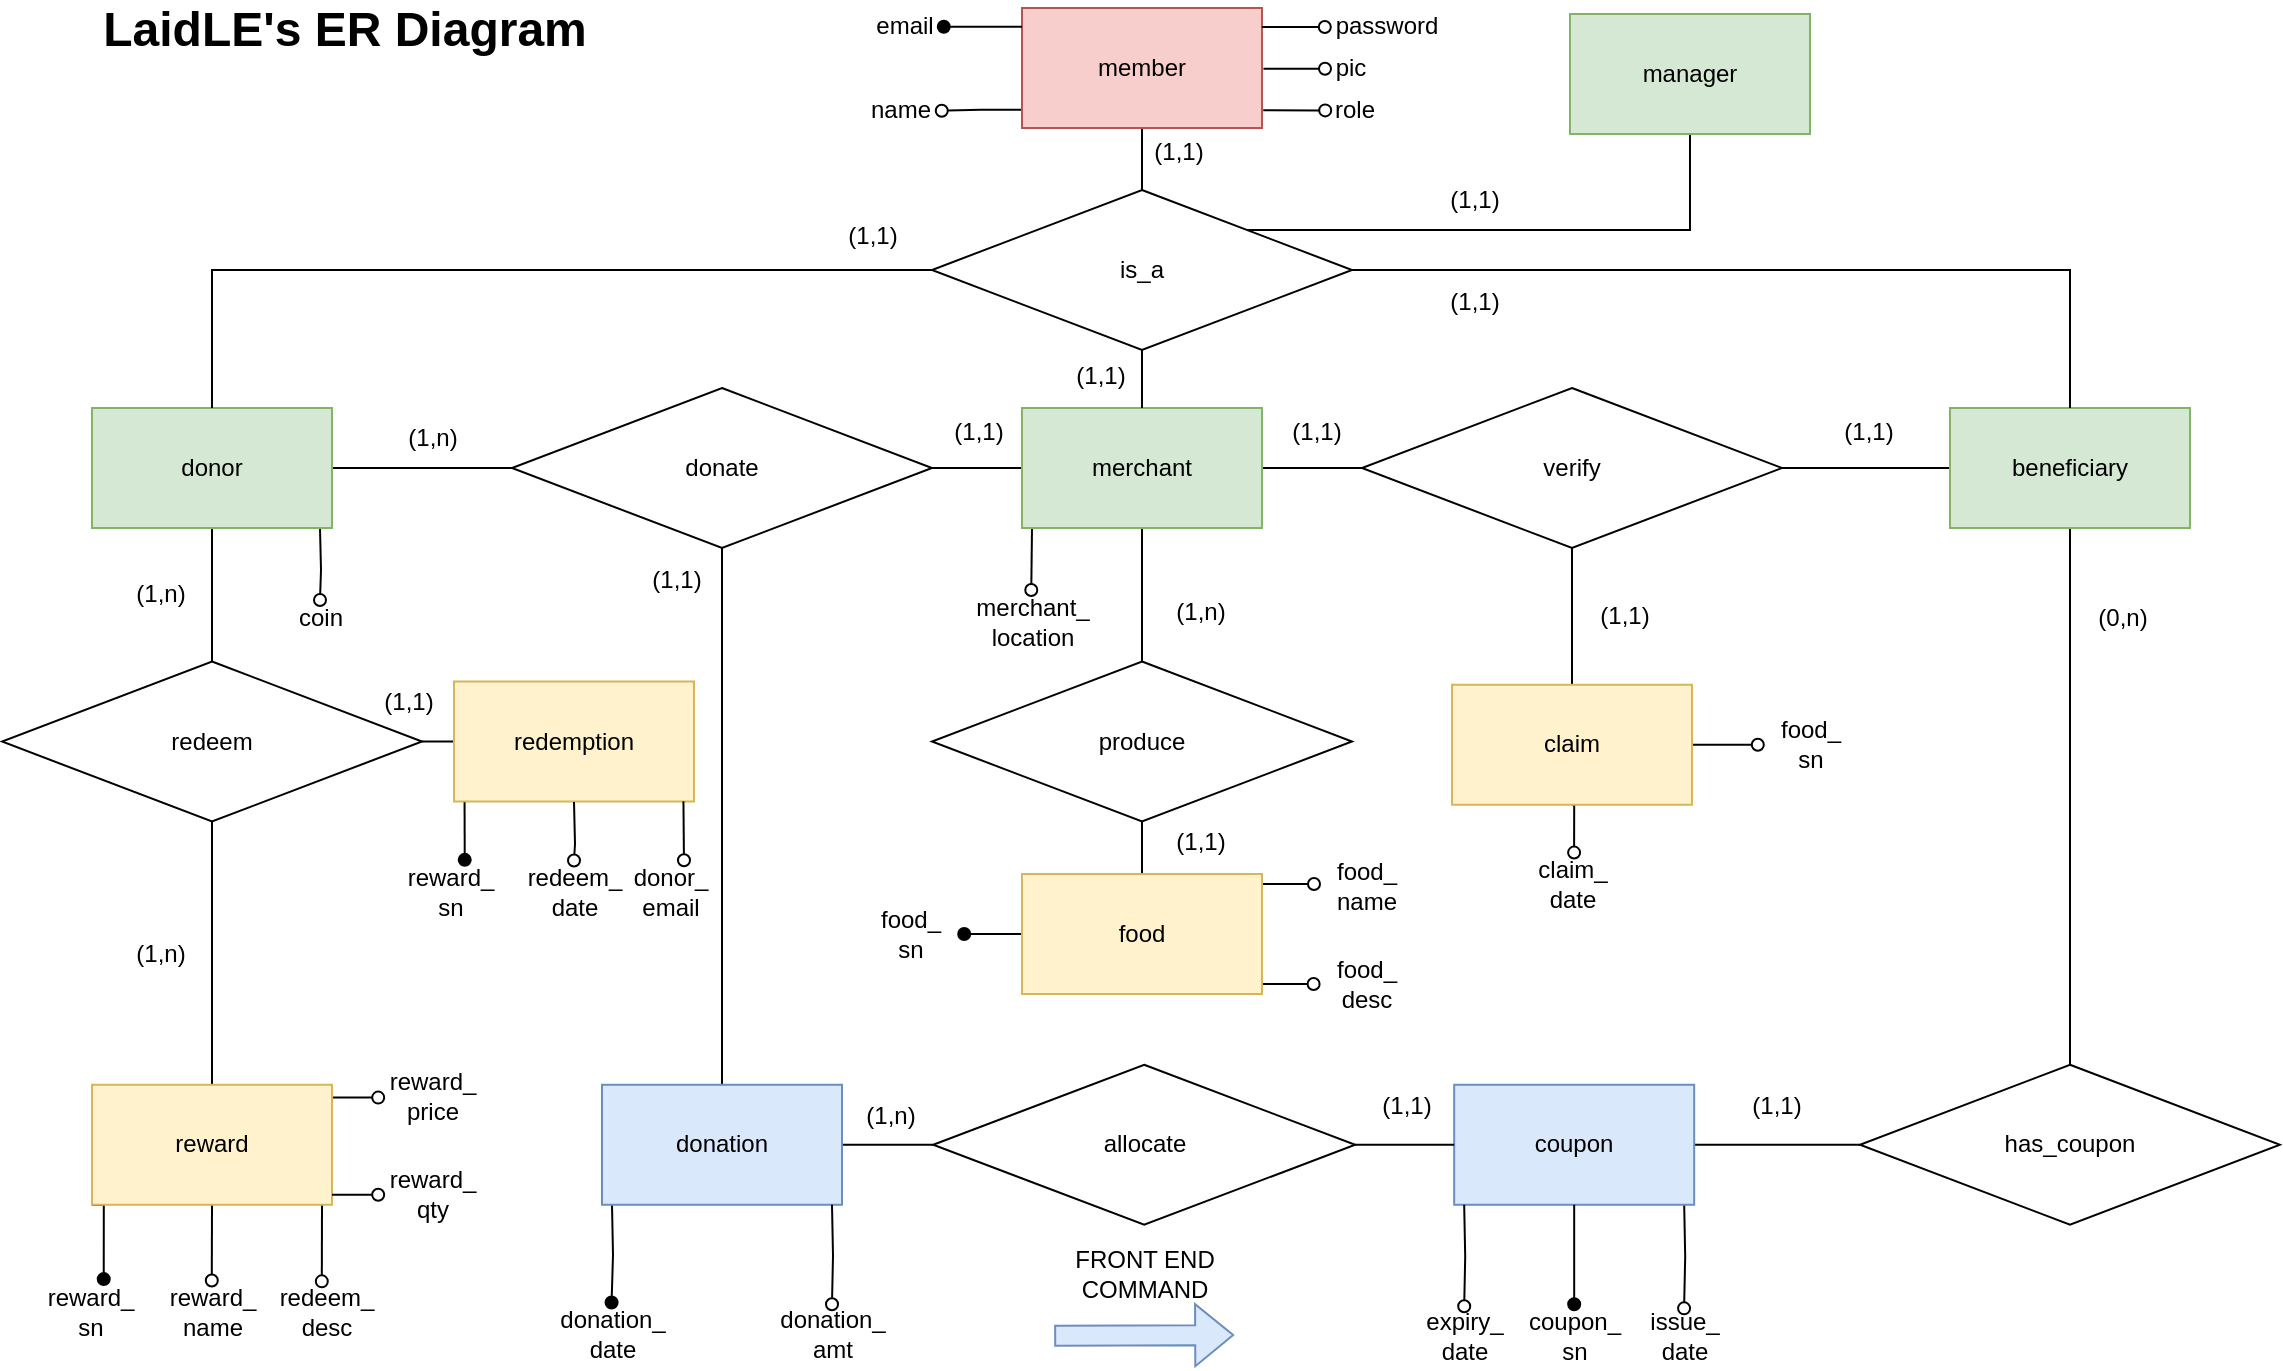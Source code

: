<mxfile version="17.4.0" type="device"><diagram id="Ll71JMtTdpwGDmyY4f-G" name="Page-1"><mxGraphModel dx="-1907" dy="156" grid="0" gridSize="10" guides="1" tooltips="1" connect="1" arrows="1" fold="1" page="1" pageScale="1" pageWidth="1169" pageHeight="827" background="none" math="0" shadow="0"><root><mxCell id="0"/><mxCell id="1" parent="0"/><mxCell id="EBLG6tYveu8E32CvsQGy-192" value="" style="edgeStyle=orthogonalEdgeStyle;rounded=0;orthogonalLoop=1;jettySize=auto;html=1;endArrow=oval;endFill=0;" parent="1" target="EBLG6tYveu8E32CvsQGy-197" edge="1"><mxGeometry relative="1" as="geometry"><mxPoint x="2512" y="333" as="sourcePoint"/></mxGeometry></mxCell><mxCell id="EBLG6tYveu8E32CvsQGy-193" value="" style="edgeStyle=orthogonalEdgeStyle;rounded=0;orthogonalLoop=1;jettySize=auto;html=1;endArrow=none;endFill=0;" parent="1" source="EBLG6tYveu8E32CvsQGy-196" target="EBLG6tYveu8E32CvsQGy-200" edge="1"><mxGeometry relative="1" as="geometry"/></mxCell><mxCell id="7zLdXBT2QUrFec9vhoCK-71" style="edgeStyle=orthogonalEdgeStyle;rounded=0;orthogonalLoop=1;jettySize=auto;html=1;exitX=0.5;exitY=1;exitDx=0;exitDy=0;entryX=0.5;entryY=0;entryDx=0;entryDy=0;endArrow=none;endFill=0;" parent="1" source="EBLG6tYveu8E32CvsQGy-196" target="7zLdXBT2QUrFec9vhoCK-43" edge="1"><mxGeometry relative="1" as="geometry"/></mxCell><mxCell id="EBLG6tYveu8E32CvsQGy-196" value="donor" style="rounded=0;whiteSpace=wrap;html=1;fillColor=#d5e8d4;strokeColor=#82b366;" parent="1" vertex="1"><mxGeometry x="2398" y="273" width="120" height="60" as="geometry"/></mxCell><mxCell id="EBLG6tYveu8E32CvsQGy-197" value="coin" style="text;html=1;align=center;verticalAlign=middle;resizable=0;points=[];autosize=1;strokeColor=none;fillColor=none;" parent="1" vertex="1"><mxGeometry x="2496" y="369" width="32" height="18" as="geometry"/></mxCell><mxCell id="EBLG6tYveu8E32CvsQGy-198" style="edgeStyle=orthogonalEdgeStyle;rounded=0;orthogonalLoop=1;jettySize=auto;html=1;exitX=0.5;exitY=1;exitDx=0;exitDy=0;entryX=0.5;entryY=0;entryDx=0;entryDy=0;endArrow=none;endFill=0;" parent="1" source="EBLG6tYveu8E32CvsQGy-200" target="EBLG6tYveu8E32CvsQGy-255" edge="1"><mxGeometry relative="1" as="geometry"/></mxCell><mxCell id="EBLG6tYveu8E32CvsQGy-199" style="edgeStyle=orthogonalEdgeStyle;rounded=0;orthogonalLoop=1;jettySize=auto;html=1;exitX=1;exitY=0.5;exitDx=0;exitDy=0;entryX=0;entryY=0.5;entryDx=0;entryDy=0;endArrow=none;endFill=0;" parent="1" source="EBLG6tYveu8E32CvsQGy-200" target="EBLG6tYveu8E32CvsQGy-206" edge="1"><mxGeometry relative="1" as="geometry"/></mxCell><mxCell id="EBLG6tYveu8E32CvsQGy-200" value="donate" style="rhombus;whiteSpace=wrap;html=1;rounded=0;" parent="1" vertex="1"><mxGeometry x="2608" y="263" width="210" height="80" as="geometry"/></mxCell><mxCell id="EBLG6tYveu8E32CvsQGy-201" value="donation_&lt;br&gt;date" style="text;html=1;align=center;verticalAlign=middle;resizable=0;points=[];autosize=1;rounded=0;glass=0;" parent="1" vertex="1"><mxGeometry x="2623" y="720.52" width="70" height="30" as="geometry"/></mxCell><mxCell id="EBLG6tYveu8E32CvsQGy-202" value="donation_&lt;br&gt;amt" style="text;html=1;align=center;verticalAlign=middle;resizable=0;points=[];autosize=1;strokeColor=none;fillColor=none;" parent="1" vertex="1"><mxGeometry x="2733" y="721.13" width="70" height="30" as="geometry"/></mxCell><mxCell id="EBLG6tYveu8E32CvsQGy-203" value="" style="edgeStyle=orthogonalEdgeStyle;rounded=0;orthogonalLoop=1;jettySize=auto;html=1;endArrow=none;endFill=0;" parent="1" source="EBLG6tYveu8E32CvsQGy-206" target="EBLG6tYveu8E32CvsQGy-210" edge="1"><mxGeometry relative="1" as="geometry"/></mxCell><mxCell id="EBLG6tYveu8E32CvsQGy-205" style="edgeStyle=orthogonalEdgeStyle;rounded=0;orthogonalLoop=1;jettySize=auto;html=1;exitX=0;exitY=1;exitDx=0;exitDy=0;endArrow=oval;endFill=0;entryX=0.502;entryY=0;entryDx=0;entryDy=0;entryPerimeter=0;" parent="1" target="EBLG6tYveu8E32CvsQGy-242" edge="1"><mxGeometry relative="1" as="geometry"><mxPoint x="2868" y="333" as="sourcePoint"/></mxGeometry></mxCell><mxCell id="7zLdXBT2QUrFec9vhoCK-25" style="edgeStyle=orthogonalEdgeStyle;rounded=0;orthogonalLoop=1;jettySize=auto;html=1;exitX=0.5;exitY=1;exitDx=0;exitDy=0;entryX=0.5;entryY=0;entryDx=0;entryDy=0;endArrow=none;endFill=0;" parent="1" source="EBLG6tYveu8E32CvsQGy-206" target="7zLdXBT2QUrFec9vhoCK-22" edge="1"><mxGeometry relative="1" as="geometry"/></mxCell><mxCell id="EBLG6tYveu8E32CvsQGy-206" value="merchant" style="whiteSpace=wrap;html=1;rounded=0;fillColor=#d5e8d4;strokeColor=#82b366;" parent="1" vertex="1"><mxGeometry x="2863" y="273" width="120" height="60" as="geometry"/></mxCell><mxCell id="EBLG6tYveu8E32CvsQGy-207" value="" style="edgeStyle=orthogonalEdgeStyle;rounded=0;orthogonalLoop=1;jettySize=auto;html=1;endArrow=none;endFill=0;" parent="1" source="EBLG6tYveu8E32CvsQGy-210" target="EBLG6tYveu8E32CvsQGy-218" edge="1"><mxGeometry relative="1" as="geometry"/></mxCell><mxCell id="7zLdXBT2QUrFec9vhoCK-12" style="edgeStyle=orthogonalEdgeStyle;rounded=0;orthogonalLoop=1;jettySize=auto;html=1;exitX=0.5;exitY=1;exitDx=0;exitDy=0;entryX=0.5;entryY=0;entryDx=0;entryDy=0;endArrow=none;endFill=0;" parent="1" source="EBLG6tYveu8E32CvsQGy-210" target="7zLdXBT2QUrFec9vhoCK-11" edge="1"><mxGeometry relative="1" as="geometry"/></mxCell><mxCell id="EBLG6tYveu8E32CvsQGy-210" value="verify" style="rhombus;whiteSpace=wrap;html=1;rounded=0;" parent="1" vertex="1"><mxGeometry x="3033" y="263" width="210" height="80" as="geometry"/></mxCell><mxCell id="EBLG6tYveu8E32CvsQGy-217" style="edgeStyle=orthogonalEdgeStyle;rounded=0;orthogonalLoop=1;jettySize=auto;html=1;exitX=0.5;exitY=1;exitDx=0;exitDy=0;entryX=0.5;entryY=0;entryDx=0;entryDy=0;endArrow=none;endFill=0;" parent="1" source="EBLG6tYveu8E32CvsQGy-218" target="EBLG6tYveu8E32CvsQGy-248" edge="1"><mxGeometry relative="1" as="geometry"/></mxCell><mxCell id="EBLG6tYveu8E32CvsQGy-218" value="beneficiary" style="whiteSpace=wrap;html=1;rounded=0;fillColor=#d5e8d4;strokeColor=#82b366;" parent="1" vertex="1"><mxGeometry x="3327" y="273" width="120" height="60" as="geometry"/></mxCell><mxCell id="EBLG6tYveu8E32CvsQGy-221" value="FRONT END&lt;br&gt;COMMAND" style="text;html=1;align=center;verticalAlign=middle;resizable=0;points=[];autosize=1;strokeColor=none;fillColor=none;" parent="1" vertex="1"><mxGeometry x="2879.09" y="690.52" width="90" height="30" as="geometry"/></mxCell><mxCell id="EBLG6tYveu8E32CvsQGy-228" value="" style="shape=flexArrow;endArrow=classic;html=1;rounded=0;fillColor=#dae8fc;strokeColor=#6c8ebf;" parent="1" edge="1"><mxGeometry width="50" height="50" relative="1" as="geometry"><mxPoint x="2879.09" y="736.92" as="sourcePoint"/><mxPoint x="2969.09" y="736.52" as="targetPoint"/></mxGeometry></mxCell><mxCell id="EBLG6tYveu8E32CvsQGy-229" style="edgeStyle=orthogonalEdgeStyle;rounded=0;orthogonalLoop=1;jettySize=auto;html=1;exitX=0.5;exitY=0;exitDx=0;exitDy=0;entryX=0.5;entryY=1;entryDx=0;entryDy=0;endArrow=none;endFill=0;" parent="1" source="EBLG6tYveu8E32CvsQGy-231" target="EBLG6tYveu8E32CvsQGy-234" edge="1"><mxGeometry relative="1" as="geometry"/></mxCell><mxCell id="EBLG6tYveu8E32CvsQGy-230" style="edgeStyle=orthogonalEdgeStyle;rounded=0;orthogonalLoop=1;jettySize=auto;html=1;exitX=1;exitY=0;exitDx=0;exitDy=0;entryX=0.5;entryY=1;entryDx=0;entryDy=0;endArrow=none;endFill=0;" parent="1" source="EBLG6tYveu8E32CvsQGy-231" target="EBLG6tYveu8E32CvsQGy-236" edge="1"><mxGeometry relative="1" as="geometry"/></mxCell><mxCell id="7zLdXBT2QUrFec9vhoCK-1" style="edgeStyle=orthogonalEdgeStyle;rounded=0;orthogonalLoop=1;jettySize=auto;html=1;exitX=0;exitY=0.5;exitDx=0;exitDy=0;entryX=0.5;entryY=0;entryDx=0;entryDy=0;endArrow=none;endFill=0;" parent="1" source="EBLG6tYveu8E32CvsQGy-231" target="EBLG6tYveu8E32CvsQGy-196" edge="1"><mxGeometry relative="1" as="geometry"/></mxCell><mxCell id="7zLdXBT2QUrFec9vhoCK-2" style="edgeStyle=orthogonalEdgeStyle;rounded=0;orthogonalLoop=1;jettySize=auto;html=1;exitX=0.5;exitY=1;exitDx=0;exitDy=0;entryX=0.5;entryY=0;entryDx=0;entryDy=0;endArrow=none;endFill=0;" parent="1" source="EBLG6tYveu8E32CvsQGy-231" target="EBLG6tYveu8E32CvsQGy-206" edge="1"><mxGeometry relative="1" as="geometry"/></mxCell><mxCell id="7zLdXBT2QUrFec9vhoCK-3" style="edgeStyle=orthogonalEdgeStyle;rounded=0;orthogonalLoop=1;jettySize=auto;html=1;exitX=1;exitY=0.5;exitDx=0;exitDy=0;entryX=0.5;entryY=0;entryDx=0;entryDy=0;endArrow=none;endFill=0;" parent="1" source="EBLG6tYveu8E32CvsQGy-231" target="EBLG6tYveu8E32CvsQGy-218" edge="1"><mxGeometry relative="1" as="geometry"/></mxCell><mxCell id="EBLG6tYveu8E32CvsQGy-231" value="is_a" style="rhombus;whiteSpace=wrap;html=1;rounded=0;" parent="1" vertex="1"><mxGeometry x="2818" y="164" width="210" height="80" as="geometry"/></mxCell><mxCell id="EBLG6tYveu8E32CvsQGy-232" style="edgeStyle=orthogonalEdgeStyle;rounded=0;orthogonalLoop=1;jettySize=auto;html=1;exitX=1.005;exitY=0.853;exitDx=0;exitDy=0;endArrow=oval;endFill=0;entryX=0.019;entryY=0.499;entryDx=0;entryDy=0;entryPerimeter=0;exitPerimeter=0;" parent="1" source="EBLG6tYveu8E32CvsQGy-234" target="EBLG6tYveu8E32CvsQGy-235" edge="1"><mxGeometry relative="1" as="geometry"><mxPoint x="3018.296" y="123.667" as="targetPoint"/><mxPoint x="2974" y="124" as="sourcePoint"/></mxGeometry></mxCell><mxCell id="EBLG6tYveu8E32CvsQGy-233" style="edgeStyle=orthogonalEdgeStyle;rounded=0;orthogonalLoop=1;jettySize=auto;html=1;exitX=-0.001;exitY=0.848;exitDx=0;exitDy=0;entryX=1.022;entryY=0.519;entryDx=0;entryDy=0;entryPerimeter=0;endArrow=oval;endFill=0;exitPerimeter=0;" parent="1" source="EBLG6tYveu8E32CvsQGy-234" target="EBLG6tYveu8E32CvsQGy-237" edge="1"><mxGeometry relative="1" as="geometry"><mxPoint x="2858.5" y="124" as="sourcePoint"/></mxGeometry></mxCell><mxCell id="EBLG6tYveu8E32CvsQGy-234" value="member" style="whiteSpace=wrap;html=1;rounded=0;fillColor=#f8cecc;strokeColor=#b85450;" parent="1" vertex="1"><mxGeometry x="2863" y="73" width="120" height="60" as="geometry"/></mxCell><mxCell id="EBLG6tYveu8E32CvsQGy-235" value="role" style="text;html=1;align=center;verticalAlign=middle;resizable=0;points=[];autosize=1;strokeColor=none;fillColor=none;" parent="1" vertex="1"><mxGeometry x="3014" y="115" width="30" height="18" as="geometry"/></mxCell><mxCell id="EBLG6tYveu8E32CvsQGy-236" value="manager" style="rounded=0;whiteSpace=wrap;html=1;fillColor=#d5e8d4;strokeColor=#82b366;" parent="1" vertex="1"><mxGeometry x="3136.996" y="75.997" width="120" height="60" as="geometry"/></mxCell><mxCell id="EBLG6tYveu8E32CvsQGy-237" value="name" style="text;html=1;align=center;verticalAlign=middle;resizable=0;points=[];autosize=1;strokeColor=none;fillColor=none;" parent="1" vertex="1"><mxGeometry x="2782" y="115" width="40" height="18" as="geometry"/></mxCell><mxCell id="EBLG6tYveu8E32CvsQGy-238" style="edgeStyle=orthogonalEdgeStyle;rounded=0;orthogonalLoop=1;jettySize=auto;html=1;exitX=0;exitY=0.156;exitDx=0;exitDy=0;entryX=1.022;entryY=0.519;entryDx=0;entryDy=0;entryPerimeter=0;endArrow=oval;endFill=1;exitPerimeter=0;" parent="1" source="EBLG6tYveu8E32CvsQGy-234" target="EBLG6tYveu8E32CvsQGy-239" edge="1"><mxGeometry relative="1" as="geometry"><mxPoint x="2858.5" y="82" as="sourcePoint"/></mxGeometry></mxCell><mxCell id="EBLG6tYveu8E32CvsQGy-239" value="email" style="text;html=1;align=center;verticalAlign=middle;resizable=0;points=[];autosize=1;strokeColor=none;fillColor=none;" parent="1" vertex="1"><mxGeometry x="2784.09" y="73" width="39" height="18" as="geometry"/></mxCell><mxCell id="EBLG6tYveu8E32CvsQGy-240" style="edgeStyle=orthogonalEdgeStyle;rounded=0;orthogonalLoop=1;jettySize=auto;html=1;endArrow=oval;endFill=0;entryX=0.007;entryY=0.519;entryDx=0;entryDy=0;entryPerimeter=0;exitX=0.999;exitY=0.159;exitDx=0;exitDy=0;exitPerimeter=0;" parent="1" source="EBLG6tYveu8E32CvsQGy-234" target="EBLG6tYveu8E32CvsQGy-241" edge="1"><mxGeometry relative="1" as="geometry"><mxPoint x="3018.296" y="81.667" as="targetPoint"/><mxPoint x="2985" y="82" as="sourcePoint"/><Array as="points"/></mxGeometry></mxCell><mxCell id="EBLG6tYveu8E32CvsQGy-241" value="password" style="text;html=1;align=center;verticalAlign=middle;resizable=0;points=[];autosize=1;strokeColor=none;fillColor=none;" parent="1" vertex="1"><mxGeometry x="3014" y="73" width="61" height="18" as="geometry"/></mxCell><mxCell id="EBLG6tYveu8E32CvsQGy-242" value="merchant_&lt;br&gt;location" style="text;html=1;align=center;verticalAlign=middle;resizable=0;points=[];autosize=1;strokeColor=none;fillColor=none;" parent="1" vertex="1"><mxGeometry x="2834" y="364" width="67" height="32" as="geometry"/></mxCell><mxCell id="EBLG6tYveu8E32CvsQGy-245" style="edgeStyle=orthogonalEdgeStyle;rounded=0;orthogonalLoop=1;jettySize=auto;html=1;exitX=1;exitY=1;exitDx=0;exitDy=0;entryX=0.499;entryY=0.965;entryDx=0;entryDy=0;entryPerimeter=0;endArrow=oval;endFill=0;" parent="1" target="EBLG6tYveu8E32CvsQGy-253" edge="1"><mxGeometry relative="1" as="geometry"><mxPoint x="3194.09" y="671.38" as="sourcePoint"/></mxGeometry></mxCell><mxCell id="EBLG6tYveu8E32CvsQGy-246" style="edgeStyle=orthogonalEdgeStyle;rounded=0;orthogonalLoop=1;jettySize=auto;html=1;exitX=1;exitY=0.5;exitDx=0;exitDy=0;entryX=0;entryY=0.5;entryDx=0;entryDy=0;endArrow=none;endFill=0;" parent="1" source="EBLG6tYveu8E32CvsQGy-247" target="EBLG6tYveu8E32CvsQGy-248" edge="1"><mxGeometry relative="1" as="geometry"/></mxCell><mxCell id="EBLG6tYveu8E32CvsQGy-247" value="coupon" style="whiteSpace=wrap;html=1;fillColor=#dae8fc;strokeColor=#6c8ebf;" parent="1" vertex="1"><mxGeometry x="3079.09" y="611.38" width="120" height="60" as="geometry"/></mxCell><mxCell id="EBLG6tYveu8E32CvsQGy-248" value="has_coupon" style="rhombus;whiteSpace=wrap;html=1;rounded=0;" parent="1" vertex="1"><mxGeometry x="3282" y="601.38" width="210" height="80" as="geometry"/></mxCell><mxCell id="EBLG6tYveu8E32CvsQGy-249" value="" style="edgeStyle=orthogonalEdgeStyle;rounded=0;orthogonalLoop=1;jettySize=auto;html=1;endArrow=oval;endFill=0;exitX=0;exitY=1;exitDx=0;exitDy=0;" parent="1" target="EBLG6tYveu8E32CvsQGy-251" edge="1"><mxGeometry relative="1" as="geometry"><mxPoint x="3084.09" y="671.38" as="sourcePoint"/></mxGeometry></mxCell><mxCell id="EBLG6tYveu8E32CvsQGy-250" value="" style="edgeStyle=orthogonalEdgeStyle;rounded=0;orthogonalLoop=1;jettySize=auto;html=1;endArrow=oval;endFill=1;exitX=0.5;exitY=1;exitDx=0;exitDy=0;" parent="1" source="EBLG6tYveu8E32CvsQGy-247" target="EBLG6tYveu8E32CvsQGy-252" edge="1"><mxGeometry relative="1" as="geometry"><mxPoint x="3139.09" y="671.16" as="sourcePoint"/></mxGeometry></mxCell><mxCell id="EBLG6tYveu8E32CvsQGy-251" value="expiry_&lt;br&gt;date" style="text;html=1;align=center;verticalAlign=middle;resizable=0;points=[];autosize=1;strokeColor=none;fillColor=none;flipV=1;" parent="1" vertex="1"><mxGeometry x="3059.09" y="722.13" width="50" height="30" as="geometry"/></mxCell><mxCell id="EBLG6tYveu8E32CvsQGy-252" value="coupon_&lt;br&gt;sn" style="text;html=1;align=center;verticalAlign=middle;resizable=0;points=[];autosize=1;strokeColor=none;fillColor=none;flipV=1;fontColor=#000000;" parent="1" vertex="1"><mxGeometry x="3111.09" y="721.13" width="56" height="32" as="geometry"/></mxCell><mxCell id="EBLG6tYveu8E32CvsQGy-253" value="issue_&lt;br&gt;date" style="text;html=1;align=center;verticalAlign=middle;resizable=0;points=[];autosize=1;strokeColor=none;fillColor=none;flipV=1;" parent="1" vertex="1"><mxGeometry x="3169.09" y="722.13" width="50" height="30" as="geometry"/></mxCell><mxCell id="EBLG6tYveu8E32CvsQGy-254" style="edgeStyle=orthogonalEdgeStyle;rounded=0;orthogonalLoop=1;jettySize=auto;html=1;exitX=1;exitY=0.5;exitDx=0;exitDy=0;entryX=0;entryY=0.5;entryDx=0;entryDy=0;endArrow=none;endFill=0;" parent="1" source="EBLG6tYveu8E32CvsQGy-255" target="EBLG6tYveu8E32CvsQGy-257" edge="1"><mxGeometry relative="1" as="geometry"/></mxCell><mxCell id="7zLdXBT2QUrFec9vhoCK-42" style="edgeStyle=orthogonalEdgeStyle;rounded=0;orthogonalLoop=1;jettySize=auto;html=1;exitX=0;exitY=1;exitDx=0;exitDy=0;entryX=0.497;entryY=-0.008;entryDx=0;entryDy=0;entryPerimeter=0;endArrow=oval;endFill=1;" parent="1" target="EBLG6tYveu8E32CvsQGy-201" edge="1"><mxGeometry relative="1" as="geometry"><mxPoint x="2658" y="671.38" as="sourcePoint"/></mxGeometry></mxCell><mxCell id="EBLG6tYveu8E32CvsQGy-255" value="donation" style="whiteSpace=wrap;html=1;fillColor=#dae8fc;strokeColor=#6c8ebf;" parent="1" vertex="1"><mxGeometry x="2653" y="611.38" width="120" height="60" as="geometry"/></mxCell><mxCell id="EBLG6tYveu8E32CvsQGy-256" style="edgeStyle=orthogonalEdgeStyle;rounded=0;orthogonalLoop=1;jettySize=auto;html=1;entryX=0;entryY=0.5;entryDx=0;entryDy=0;endArrow=none;endFill=0;exitX=1;exitY=0.5;exitDx=0;exitDy=0;" parent="1" source="EBLG6tYveu8E32CvsQGy-257" target="EBLG6tYveu8E32CvsQGy-247" edge="1"><mxGeometry relative="1" as="geometry"><mxPoint x="3004.39" y="643.13" as="sourcePoint"/></mxGeometry></mxCell><mxCell id="EBLG6tYveu8E32CvsQGy-257" value="allocate" style="rhombus;whiteSpace=wrap;html=1;rounded=0;" parent="1" vertex="1"><mxGeometry x="2818.59" y="601.38" width="211" height="80" as="geometry"/></mxCell><mxCell id="EBLG6tYveu8E32CvsQGy-259" value="(1,1)" style="text;html=1;align=center;verticalAlign=middle;resizable=0;points=[];autosize=1;strokeColor=none;fillColor=none;" parent="1" vertex="1"><mxGeometry x="3071" y="160" width="35" height="18" as="geometry"/></mxCell><mxCell id="EBLG6tYveu8E32CvsQGy-263" value="(1,1)" style="text;html=1;align=center;verticalAlign=middle;resizable=0;points=[];autosize=1;strokeColor=none;fillColor=none;" parent="1" vertex="1"><mxGeometry x="2992.09" y="276.25" width="35" height="18" as="geometry"/></mxCell><mxCell id="EBLG6tYveu8E32CvsQGy-264" value="(1,1)" style="text;html=1;align=center;verticalAlign=middle;resizable=0;points=[];autosize=1;strokeColor=none;fillColor=none;" parent="1" vertex="1"><mxGeometry x="3268" y="276.25" width="35" height="18" as="geometry"/></mxCell><mxCell id="EBLG6tYveu8E32CvsQGy-265" value="(1,1)" style="text;html=1;align=center;verticalAlign=middle;resizable=0;points=[];autosize=1;strokeColor=none;fillColor=none;" parent="1" vertex="1"><mxGeometry x="2884" y="248" width="35" height="18" as="geometry"/></mxCell><mxCell id="EBLG6tYveu8E32CvsQGy-266" value="(1,1)" style="text;html=1;align=center;verticalAlign=middle;resizable=0;points=[];autosize=1;strokeColor=none;fillColor=none;" parent="1" vertex="1"><mxGeometry x="2770" y="178" width="35" height="18" as="geometry"/></mxCell><mxCell id="EBLG6tYveu8E32CvsQGy-267" value="(1,1)" style="text;html=1;align=center;verticalAlign=middle;resizable=0;points=[];autosize=1;strokeColor=none;fillColor=none;" parent="1" vertex="1"><mxGeometry x="3071" y="211" width="35" height="18" as="geometry"/></mxCell><mxCell id="EBLG6tYveu8E32CvsQGy-268" value="(1,1)" style="text;html=1;align=center;verticalAlign=middle;resizable=0;points=[];autosize=1;strokeColor=none;fillColor=none;" parent="1" vertex="1"><mxGeometry x="2923" y="136" width="35" height="18" as="geometry"/></mxCell><mxCell id="EBLG6tYveu8E32CvsQGy-269" value="(1,1)" style="text;html=1;align=center;verticalAlign=middle;resizable=0;points=[];autosize=1;strokeColor=none;fillColor=none;" parent="1" vertex="1"><mxGeometry x="3222" y="613.13" width="35" height="18" as="geometry"/></mxCell><mxCell id="EBLG6tYveu8E32CvsQGy-270" value="(0,n)" style="text;html=1;align=center;verticalAlign=middle;resizable=0;points=[];autosize=1;strokeColor=none;fillColor=none;" parent="1" vertex="1"><mxGeometry x="3395" y="369" width="35" height="18" as="geometry"/></mxCell><mxCell id="EBLG6tYveu8E32CvsQGy-271" value="(1,n)" style="text;html=1;align=center;verticalAlign=middle;resizable=0;points=[];autosize=1;strokeColor=none;fillColor=none;" parent="1" vertex="1"><mxGeometry x="2779.09" y="617.63" width="35" height="18" as="geometry"/></mxCell><mxCell id="EBLG6tYveu8E32CvsQGy-272" value="(1,1)" style="text;html=1;align=center;verticalAlign=middle;resizable=0;points=[];autosize=1;strokeColor=none;fillColor=none;" parent="1" vertex="1"><mxGeometry x="3037.09" y="613.13" width="35" height="18" as="geometry"/></mxCell><mxCell id="EBLG6tYveu8E32CvsQGy-273" value="(1,1)" style="text;html=1;align=center;verticalAlign=middle;resizable=0;points=[];autosize=1;strokeColor=none;fillColor=none;" parent="1" vertex="1"><mxGeometry x="2823.09" y="276.25" width="35" height="18" as="geometry"/></mxCell><mxCell id="EBLG6tYveu8E32CvsQGy-274" value="(1,n)" style="text;html=1;align=center;verticalAlign=middle;resizable=0;points=[];autosize=1;strokeColor=none;fillColor=none;" parent="1" vertex="1"><mxGeometry x="2550.5" y="279" width="35" height="18" as="geometry"/></mxCell><mxCell id="EBLG6tYveu8E32CvsQGy-275" value="(1,1)" style="text;html=1;align=center;verticalAlign=middle;resizable=0;points=[];autosize=1;strokeColor=none;fillColor=none;" parent="1" vertex="1"><mxGeometry x="2672" y="349.75" width="35" height="18" as="geometry"/></mxCell><mxCell id="EBLG6tYveu8E32CvsQGy-277" style="edgeStyle=orthogonalEdgeStyle;rounded=0;orthogonalLoop=1;jettySize=auto;html=1;exitX=0.5;exitY=1;exitDx=0;exitDy=0;endArrow=oval;endFill=0;" parent="1" target="EBLG6tYveu8E32CvsQGy-202" edge="1"><mxGeometry relative="1" as="geometry"><mxPoint x="2768.0" y="671.38" as="sourcePoint"/></mxGeometry></mxCell><mxCell id="7zLdXBT2QUrFec9vhoCK-5" value="claim_&lt;br&gt;date" style="text;html=1;align=center;verticalAlign=middle;resizable=0;points=[];autosize=1;strokeColor=none;fillColor=none;" parent="1" vertex="1"><mxGeometry x="3113" y="495.62" width="50" height="30" as="geometry"/></mxCell><mxCell id="7zLdXBT2QUrFec9vhoCK-8" style="edgeStyle=orthogonalEdgeStyle;rounded=0;orthogonalLoop=1;jettySize=auto;html=1;exitX=0.5;exitY=1;exitDx=0;exitDy=0;entryX=0.521;entryY=-0.011;entryDx=0;entryDy=0;entryPerimeter=0;endArrow=oval;endFill=0;" parent="1" target="7zLdXBT2QUrFec9vhoCK-5" edge="1"><mxGeometry relative="1" as="geometry"><mxPoint x="3138" y="471.37" as="sourcePoint"/></mxGeometry></mxCell><mxCell id="mIDNJaZdYs90CmaXq3lu-3" style="edgeStyle=orthogonalEdgeStyle;rounded=0;orthogonalLoop=1;jettySize=auto;html=1;exitX=1;exitY=0.5;exitDx=0;exitDy=0;entryX=-0.023;entryY=0.527;entryDx=0;entryDy=0;entryPerimeter=0;endArrow=oval;endFill=0;" edge="1" parent="1" source="7zLdXBT2QUrFec9vhoCK-11" target="mIDNJaZdYs90CmaXq3lu-2"><mxGeometry relative="1" as="geometry"/></mxCell><mxCell id="7zLdXBT2QUrFec9vhoCK-11" value="claim" style="whiteSpace=wrap;html=1;fillColor=#fff2cc;strokeColor=#d6b656;" parent="1" vertex="1"><mxGeometry x="3078" y="411.37" width="120" height="60" as="geometry"/></mxCell><mxCell id="7zLdXBT2QUrFec9vhoCK-27" style="edgeStyle=orthogonalEdgeStyle;rounded=0;orthogonalLoop=1;jettySize=auto;html=1;exitX=0.5;exitY=1;exitDx=0;exitDy=0;entryX=0.5;entryY=0;entryDx=0;entryDy=0;endArrow=none;endFill=0;" parent="1" source="7zLdXBT2QUrFec9vhoCK-22" target="7zLdXBT2QUrFec9vhoCK-26" edge="1"><mxGeometry relative="1" as="geometry"/></mxCell><mxCell id="7zLdXBT2QUrFec9vhoCK-22" value="produce" style="rhombus;whiteSpace=wrap;html=1;rounded=0;" parent="1" vertex="1"><mxGeometry x="2818" y="399.75" width="210" height="80" as="geometry"/></mxCell><mxCell id="7zLdXBT2QUrFec9vhoCK-37" style="edgeStyle=orthogonalEdgeStyle;rounded=0;orthogonalLoop=1;jettySize=auto;html=1;exitX=1;exitY=0;exitDx=0;exitDy=0;entryX=-0.02;entryY=0.516;entryDx=0;entryDy=0;entryPerimeter=0;endArrow=oval;endFill=0;" parent="1" target="7zLdXBT2QUrFec9vhoCK-29" edge="1"><mxGeometry relative="1" as="geometry"><mxPoint x="2983" y="511" as="sourcePoint"/></mxGeometry></mxCell><mxCell id="7zLdXBT2QUrFec9vhoCK-38" style="edgeStyle=orthogonalEdgeStyle;rounded=0;orthogonalLoop=1;jettySize=auto;html=1;exitX=1;exitY=1;exitDx=0;exitDy=0;entryX=-0.025;entryY=0.489;entryDx=0;entryDy=0;entryPerimeter=0;endArrow=oval;endFill=0;" parent="1" target="7zLdXBT2QUrFec9vhoCK-33" edge="1"><mxGeometry relative="1" as="geometry"><mxPoint x="2983" y="561" as="sourcePoint"/></mxGeometry></mxCell><mxCell id="7zLdXBT2QUrFec9vhoCK-39" style="edgeStyle=orthogonalEdgeStyle;rounded=0;orthogonalLoop=1;jettySize=auto;html=1;exitX=0;exitY=0.5;exitDx=0;exitDy=0;entryX=1.041;entryY=0.496;entryDx=0;entryDy=0;entryPerimeter=0;endArrow=oval;endFill=1;" parent="1" source="7zLdXBT2QUrFec9vhoCK-26" target="7zLdXBT2QUrFec9vhoCK-31" edge="1"><mxGeometry relative="1" as="geometry"/></mxCell><mxCell id="7zLdXBT2QUrFec9vhoCK-26" value="food" style="whiteSpace=wrap;html=1;rounded=0;fillColor=#fff2cc;strokeColor=#d6b656;" parent="1" vertex="1"><mxGeometry x="2863" y="506" width="120" height="60" as="geometry"/></mxCell><mxCell id="7zLdXBT2QUrFec9vhoCK-29" value="food_&lt;br&gt;name" style="text;html=1;align=center;verticalAlign=middle;resizable=0;points=[];autosize=1;strokeColor=none;fillColor=none;" parent="1" vertex="1"><mxGeometry x="3010" y="496.5" width="50" height="30" as="geometry"/></mxCell><mxCell id="7zLdXBT2QUrFec9vhoCK-31" value="food_&lt;br&gt;sn" style="text;html=1;align=center;verticalAlign=middle;resizable=0;points=[];autosize=1;strokeColor=none;fillColor=none;fontColor=#000000;" parent="1" vertex="1"><mxGeometry x="2782" y="521" width="50" height="30" as="geometry"/></mxCell><mxCell id="7zLdXBT2QUrFec9vhoCK-33" value="food_&lt;br&gt;desc" style="text;html=1;align=center;verticalAlign=middle;resizable=0;points=[];autosize=1;strokeColor=none;fillColor=none;" parent="1" vertex="1"><mxGeometry x="3010" y="546.38" width="50" height="30" as="geometry"/></mxCell><mxCell id="7zLdXBT2QUrFec9vhoCK-40" value="(1,n)" style="text;html=1;align=center;verticalAlign=middle;resizable=0;points=[];autosize=1;strokeColor=none;fillColor=none;" parent="1" vertex="1"><mxGeometry x="2934.09" y="366" width="35" height="18" as="geometry"/></mxCell><mxCell id="7zLdXBT2QUrFec9vhoCK-41" value="(1,1)" style="text;html=1;align=center;verticalAlign=middle;resizable=0;points=[];autosize=1;strokeColor=none;fillColor=none;" parent="1" vertex="1"><mxGeometry x="2934.09" y="481.25" width="35" height="18" as="geometry"/></mxCell><mxCell id="7zLdXBT2QUrFec9vhoCK-70" style="edgeStyle=orthogonalEdgeStyle;rounded=0;orthogonalLoop=1;jettySize=auto;html=1;exitX=0.5;exitY=1;exitDx=0;exitDy=0;entryX=0.5;entryY=0;entryDx=0;entryDy=0;endArrow=none;endFill=0;" parent="1" source="7zLdXBT2QUrFec9vhoCK-43" target="7zLdXBT2QUrFec9vhoCK-53" edge="1"><mxGeometry relative="1" as="geometry"/></mxCell><mxCell id="7zLdXBT2QUrFec9vhoCK-43" value="redeem" style="rhombus;whiteSpace=wrap;html=1;rounded=0;" parent="1" vertex="1"><mxGeometry x="2353" y="399.75" width="210" height="80" as="geometry"/></mxCell><mxCell id="7zLdXBT2QUrFec9vhoCK-51" style="edgeStyle=orthogonalEdgeStyle;rounded=0;orthogonalLoop=1;jettySize=auto;html=1;exitX=0;exitY=0.5;exitDx=0;exitDy=0;entryX=1;entryY=0.5;entryDx=0;entryDy=0;endArrow=none;endFill=0;" parent="1" target="7zLdXBT2QUrFec9vhoCK-43" edge="1"><mxGeometry relative="1" as="geometry"><mxPoint x="2580" y="439.75" as="sourcePoint"/></mxGeometry></mxCell><mxCell id="7zLdXBT2QUrFec9vhoCK-47" value="redemption" style="rounded=0;whiteSpace=wrap;html=1;glass=0;fillColor=#fff2cc;strokeColor=#d6b656;" parent="1" vertex="1"><mxGeometry x="2579" y="409.75" width="120" height="60" as="geometry"/></mxCell><mxCell id="7zLdXBT2QUrFec9vhoCK-48" value="" style="edgeStyle=orthogonalEdgeStyle;rounded=0;orthogonalLoop=1;jettySize=auto;html=1;endArrow=oval;endFill=0;" parent="1" target="7zLdXBT2QUrFec9vhoCK-49" edge="1"><mxGeometry relative="1" as="geometry"><mxPoint x="2639" y="470" as="sourcePoint"/></mxGeometry></mxCell><mxCell id="7zLdXBT2QUrFec9vhoCK-49" value="redeem_&lt;br&gt;date" style="text;html=1;align=center;verticalAlign=middle;resizable=0;points=[];autosize=1;strokeColor=none;fillColor=none;" parent="1" vertex="1"><mxGeometry x="2610.5" y="499.25" width="57" height="32" as="geometry"/></mxCell><mxCell id="7zLdXBT2QUrFec9vhoCK-52" style="edgeStyle=orthogonalEdgeStyle;rounded=0;orthogonalLoop=1;jettySize=auto;html=1;exitX=1;exitY=0.5;exitDx=0;exitDy=0;endArrow=oval;endFill=0;" parent="1" edge="1"><mxGeometry relative="1" as="geometry"><mxPoint x="2518" y="617.75" as="sourcePoint"/><mxPoint x="2541.09" y="617.5" as="targetPoint"/></mxGeometry></mxCell><mxCell id="7zLdXBT2QUrFec9vhoCK-66" style="edgeStyle=orthogonalEdgeStyle;rounded=0;orthogonalLoop=1;jettySize=auto;html=1;exitX=1;exitY=1;exitDx=0;exitDy=0;entryX=0.472;entryY=0.021;entryDx=0;entryDy=0;entryPerimeter=0;endArrow=oval;endFill=0;" parent="1" target="7zLdXBT2QUrFec9vhoCK-59" edge="1"><mxGeometry relative="1" as="geometry"><mxPoint x="2513" y="671.38" as="sourcePoint"/></mxGeometry></mxCell><mxCell id="7zLdXBT2QUrFec9vhoCK-67" style="edgeStyle=orthogonalEdgeStyle;rounded=0;orthogonalLoop=1;jettySize=auto;html=1;exitX=0.5;exitY=1;exitDx=0;exitDy=0;entryX=0.498;entryY=0.011;entryDx=0;entryDy=0;entryPerimeter=0;endArrow=oval;endFill=0;" parent="1" source="7zLdXBT2QUrFec9vhoCK-53" target="7zLdXBT2QUrFec9vhoCK-55" edge="1"><mxGeometry relative="1" as="geometry"/></mxCell><mxCell id="7zLdXBT2QUrFec9vhoCK-69" style="edgeStyle=orthogonalEdgeStyle;rounded=0;orthogonalLoop=1;jettySize=auto;html=1;exitX=0;exitY=1;exitDx=0;exitDy=0;entryX=0.639;entryY=-0.01;entryDx=0;entryDy=0;entryPerimeter=0;endArrow=oval;endFill=1;" parent="1" source="7zLdXBT2QUrFec9vhoCK-53" target="7zLdXBT2QUrFec9vhoCK-57" edge="1"><mxGeometry relative="1" as="geometry"/></mxCell><mxCell id="7zLdXBT2QUrFec9vhoCK-53" value="reward" style="rounded=0;whiteSpace=wrap;html=1;glass=0;fillColor=#fff2cc;strokeColor=#d6b656;" parent="1" vertex="1"><mxGeometry x="2398" y="611.38" width="120" height="60" as="geometry"/></mxCell><mxCell id="7zLdXBT2QUrFec9vhoCK-55" value="reward_&lt;br&gt;name" style="text;html=1;align=center;verticalAlign=middle;resizable=0;points=[];autosize=1;strokeColor=none;fillColor=none;" parent="1" vertex="1"><mxGeometry x="2431.5" y="708.88" width="53" height="32" as="geometry"/></mxCell><mxCell id="7zLdXBT2QUrFec9vhoCK-57" value="reward_&lt;br&gt;sn" style="text;html=1;align=center;verticalAlign=middle;resizable=0;points=[];autosize=1;strokeColor=none;fillColor=none;fontColor=#000000;" parent="1" vertex="1"><mxGeometry x="2370" y="708.88" width="53" height="32" as="geometry"/></mxCell><mxCell id="7zLdXBT2QUrFec9vhoCK-59" value="redeem_&lt;br&gt;desc" style="text;html=1;align=center;verticalAlign=middle;resizable=0;points=[];autosize=1;strokeColor=none;fillColor=none;" parent="1" vertex="1"><mxGeometry x="2486" y="709" width="57" height="32" as="geometry"/></mxCell><mxCell id="7zLdXBT2QUrFec9vhoCK-60" value="reward_&lt;br&gt;price" style="text;html=1;align=center;verticalAlign=middle;resizable=0;points=[];autosize=1;strokeColor=none;fillColor=none;" parent="1" vertex="1"><mxGeometry x="2541.5" y="601.38" width="53" height="32" as="geometry"/></mxCell><mxCell id="7zLdXBT2QUrFec9vhoCK-61" style="edgeStyle=orthogonalEdgeStyle;rounded=0;orthogonalLoop=1;jettySize=auto;html=1;exitX=1;exitY=0.5;exitDx=0;exitDy=0;endArrow=oval;endFill=0;" parent="1" edge="1"><mxGeometry relative="1" as="geometry"><mxPoint x="2518" y="666.37" as="sourcePoint"/><mxPoint x="2541.09" y="666.12" as="targetPoint"/></mxGeometry></mxCell><mxCell id="7zLdXBT2QUrFec9vhoCK-62" value="reward_&lt;br&gt;qty" style="text;html=1;align=center;verticalAlign=middle;resizable=0;points=[];autosize=1;strokeColor=none;fillColor=none;" parent="1" vertex="1"><mxGeometry x="2541.5" y="650" width="53" height="32" as="geometry"/></mxCell><mxCell id="7zLdXBT2QUrFec9vhoCK-72" value="(1,1)" style="text;html=1;align=center;verticalAlign=middle;resizable=0;points=[];autosize=1;strokeColor=none;fillColor=none;" parent="1" vertex="1"><mxGeometry x="3146" y="367.75" width="35" height="18" as="geometry"/></mxCell><mxCell id="7zLdXBT2QUrFec9vhoCK-73" value="(1,1)" style="text;html=1;align=center;verticalAlign=middle;resizable=0;points=[];autosize=1;strokeColor=none;fillColor=none;" parent="1" vertex="1"><mxGeometry x="2538" y="411.37" width="35" height="18" as="geometry"/></mxCell><mxCell id="7zLdXBT2QUrFec9vhoCK-74" value="(1,n)" style="text;html=1;align=center;verticalAlign=middle;resizable=0;points=[];autosize=1;strokeColor=none;fillColor=none;" parent="1" vertex="1"><mxGeometry x="2414" y="537" width="35" height="18" as="geometry"/></mxCell><mxCell id="7zLdXBT2QUrFec9vhoCK-75" value="(1,n)" style="text;html=1;align=center;verticalAlign=middle;resizable=0;points=[];autosize=1;strokeColor=none;fillColor=none;" parent="1" vertex="1"><mxGeometry x="2414" y="356.75" width="35" height="18" as="geometry"/></mxCell><mxCell id="XjTbyLaCzgjiBHeKY_cA-4" style="edgeStyle=orthogonalEdgeStyle;rounded=0;orthogonalLoop=1;jettySize=auto;html=1;exitX=1.006;exitY=0.556;exitDx=0;exitDy=0;endArrow=oval;endFill=0;entryX=0.019;entryY=0.499;entryDx=0;entryDy=0;entryPerimeter=0;exitPerimeter=0;" parent="1" target="XjTbyLaCzgjiBHeKY_cA-5" edge="1"><mxGeometry relative="1" as="geometry"><mxPoint x="3018.296" y="102.667" as="targetPoint"/><mxPoint x="2983.72" y="103.36" as="sourcePoint"/></mxGeometry></mxCell><mxCell id="XjTbyLaCzgjiBHeKY_cA-5" value="pic" style="text;html=1;align=center;verticalAlign=middle;resizable=0;points=[];autosize=1;strokeColor=none;fillColor=none;" parent="1" vertex="1"><mxGeometry x="3014" y="94" width="25" height="18" as="geometry"/></mxCell><mxCell id="XjTbyLaCzgjiBHeKY_cA-6" style="edgeStyle=orthogonalEdgeStyle;rounded=0;orthogonalLoop=1;jettySize=auto;html=1;entryX=0.639;entryY=-0.01;entryDx=0;entryDy=0;entryPerimeter=0;endArrow=oval;endFill=1;exitX=0.044;exitY=1.006;exitDx=0;exitDy=0;exitPerimeter=0;" parent="1" target="XjTbyLaCzgjiBHeKY_cA-7" edge="1" source="7zLdXBT2QUrFec9vhoCK-47"><mxGeometry relative="1" as="geometry"><mxPoint x="2585" y="474" as="sourcePoint"/></mxGeometry></mxCell><mxCell id="XjTbyLaCzgjiBHeKY_cA-7" value="reward_&lt;br&gt;sn" style="text;html=1;align=center;verticalAlign=middle;resizable=0;points=[];autosize=1;strokeColor=none;fillColor=none;fontColor=#000000;" parent="1" vertex="1"><mxGeometry x="2550.5" y="499.25" width="53" height="32" as="geometry"/></mxCell><mxCell id="XjTbyLaCzgjiBHeKY_cA-8" style="edgeStyle=orthogonalEdgeStyle;rounded=0;orthogonalLoop=1;jettySize=auto;html=1;exitX=0.956;exitY=0.997;exitDx=0;exitDy=0;entryX=0.656;entryY=-0.003;entryDx=0;entryDy=0;entryPerimeter=0;endArrow=oval;endFill=0;exitPerimeter=0;" parent="1" source="7zLdXBT2QUrFec9vhoCK-47" target="XjTbyLaCzgjiBHeKY_cA-9" edge="1"><mxGeometry relative="1" as="geometry"><mxPoint x="2699" y="469.75" as="sourcePoint"/></mxGeometry></mxCell><mxCell id="XjTbyLaCzgjiBHeKY_cA-9" value="donor_&lt;br&gt;email" style="text;html=1;align=center;verticalAlign=middle;resizable=0;points=[];autosize=1;strokeColor=none;fillColor=none;" parent="1" vertex="1"><mxGeometry x="2662.5" y="499.25" width="48" height="32" as="geometry"/></mxCell><mxCell id="XjTbyLaCzgjiBHeKY_cA-10" value="&lt;font style=&quot;font-size: 24px&quot;&gt;&lt;b&gt;LaidLE's ER Diagram&lt;/b&gt;&lt;/font&gt;" style="text;html=1;align=center;verticalAlign=middle;resizable=0;points=[];autosize=1;strokeColor=none;fillColor=none;" parent="1" vertex="1"><mxGeometry x="2398" y="73" width="252" height="22" as="geometry"/></mxCell><mxCell id="mIDNJaZdYs90CmaXq3lu-2" value="food_&lt;br&gt;sn" style="text;html=1;align=center;verticalAlign=middle;resizable=0;points=[];autosize=1;strokeColor=none;fillColor=none;fontColor=#000000;" vertex="1" parent="1"><mxGeometry x="3232" y="426.37" width="50" height="30" as="geometry"/></mxCell></root></mxGraphModel></diagram></mxfile>